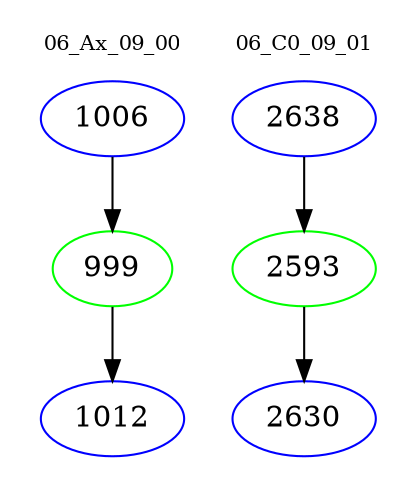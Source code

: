 digraph{
subgraph cluster_0 {
color = white
label = "06_Ax_09_00";
fontsize=10;
T0_1006 [label="1006", color="blue"]
T0_1006 -> T0_999 [color="black"]
T0_999 [label="999", color="green"]
T0_999 -> T0_1012 [color="black"]
T0_1012 [label="1012", color="blue"]
}
subgraph cluster_1 {
color = white
label = "06_C0_09_01";
fontsize=10;
T1_2638 [label="2638", color="blue"]
T1_2638 -> T1_2593 [color="black"]
T1_2593 [label="2593", color="green"]
T1_2593 -> T1_2630 [color="black"]
T1_2630 [label="2630", color="blue"]
}
}
